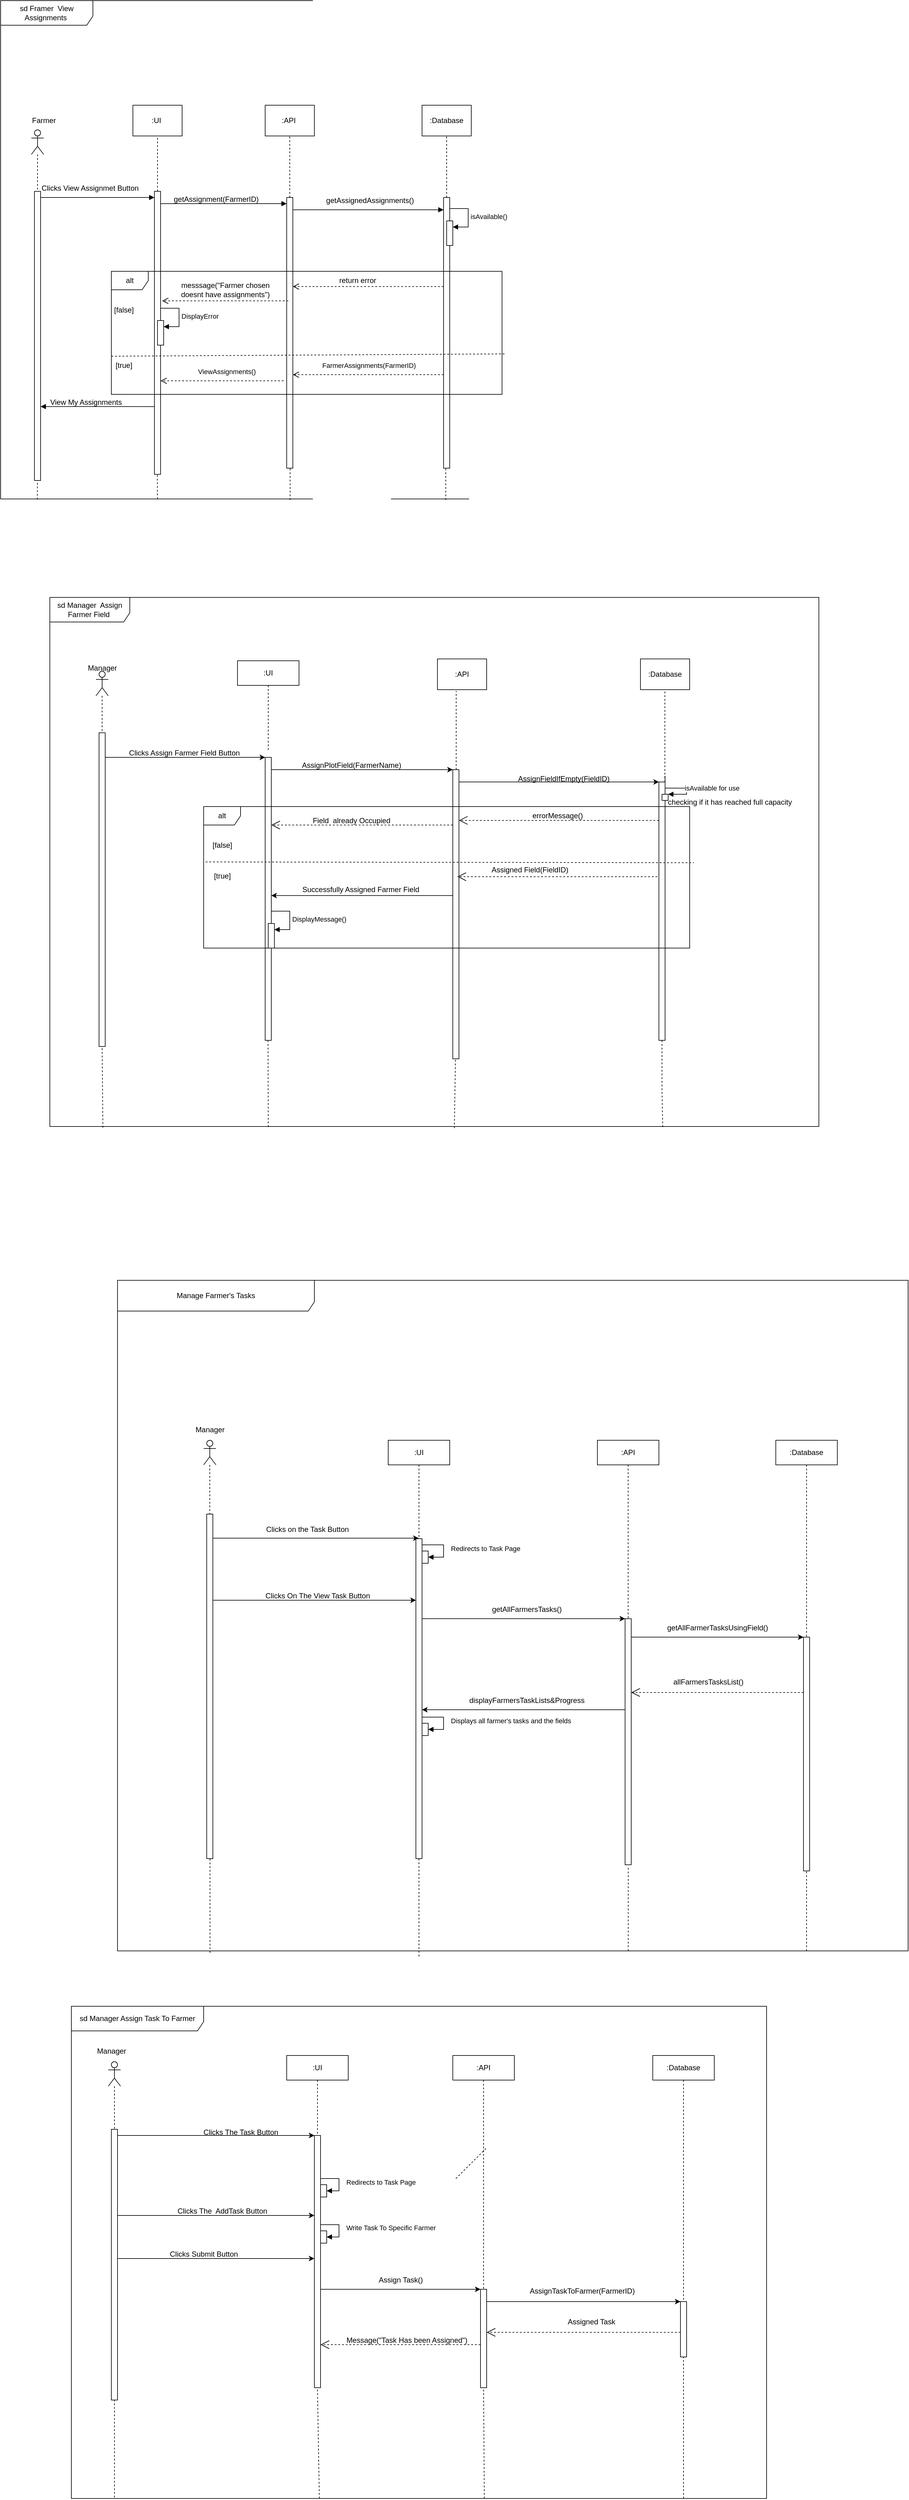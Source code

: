 <mxfile version="26.2.15">
  <diagram name="Page-1" id="K4R_wAEgrCEOFIBSe1Q1">
    <mxGraphModel dx="1392" dy="3128" grid="1" gridSize="10" guides="1" tooltips="1" connect="1" arrows="1" fold="1" page="1" pageScale="1" pageWidth="850" pageHeight="1100" math="0" shadow="0">
      <root>
        <mxCell id="0" />
        <mxCell id="1" parent="0" />
        <mxCell id="eMn3P1zEDU3OZznFEJhk-1" value="" style="shape=umlLifeline;perimeter=lifelinePerimeter;whiteSpace=wrap;html=1;container=1;dropTarget=0;collapsible=0;recursiveResize=0;outlineConnect=0;portConstraint=eastwest;newEdgeStyle={&quot;curved&quot;:0,&quot;rounded&quot;:0};participant=umlActor;" vertex="1" parent="1">
          <mxGeometry x="170" y="30" width="20" height="100" as="geometry" />
        </mxCell>
        <mxCell id="eMn3P1zEDU3OZznFEJhk-2" value="" style="html=1;points=[[0,0,0,0,5],[0,1,0,0,-5],[1,0,0,0,5],[1,1,0,0,-5]];perimeter=orthogonalPerimeter;outlineConnect=0;targetShapes=umlLifeline;portConstraint=eastwest;newEdgeStyle={&quot;curved&quot;:0,&quot;rounded&quot;:0};" vertex="1" parent="1">
          <mxGeometry x="175" y="130" width="10" height="470" as="geometry" />
        </mxCell>
        <mxCell id="eMn3P1zEDU3OZznFEJhk-3" value="" style="html=1;points=[[0,0,0,0,5],[0,1,0,0,-5],[1,0,0,0,5],[1,1,0,0,-5]];perimeter=orthogonalPerimeter;outlineConnect=0;targetShapes=umlLifeline;portConstraint=eastwest;newEdgeStyle={&quot;curved&quot;:0,&quot;rounded&quot;:0};" vertex="1" parent="1">
          <mxGeometry x="370" y="130" width="10" height="460" as="geometry" />
        </mxCell>
        <mxCell id="eMn3P1zEDU3OZznFEJhk-4" value=":UI&amp;nbsp;" style="html=1;whiteSpace=wrap;" vertex="1" parent="1">
          <mxGeometry x="335" y="-10" width="80" height="50" as="geometry" />
        </mxCell>
        <mxCell id="eMn3P1zEDU3OZznFEJhk-5" value=":API&amp;nbsp;" style="html=1;whiteSpace=wrap;" vertex="1" parent="1">
          <mxGeometry x="550" y="-10" width="80" height="50" as="geometry" />
        </mxCell>
        <mxCell id="eMn3P1zEDU3OZznFEJhk-6" value=":Database" style="html=1;whiteSpace=wrap;" vertex="1" parent="1">
          <mxGeometry x="805" y="-10" width="80" height="50" as="geometry" />
        </mxCell>
        <mxCell id="eMn3P1zEDU3OZznFEJhk-9" value="Farmer" style="text;html=1;align=center;verticalAlign=middle;resizable=0;points=[];autosize=1;strokeColor=none;fillColor=none;" vertex="1" parent="1">
          <mxGeometry x="160" width="60" height="30" as="geometry" />
        </mxCell>
        <mxCell id="eMn3P1zEDU3OZznFEJhk-12" value="" style="endArrow=block;endFill=1;html=1;edgeStyle=orthogonalEdgeStyle;align=left;verticalAlign=top;rounded=0;" edge="1" parent="1" source="eMn3P1zEDU3OZznFEJhk-2" target="eMn3P1zEDU3OZznFEJhk-3">
          <mxGeometry x="-1" relative="1" as="geometry">
            <mxPoint x="190" y="150" as="sourcePoint" />
            <mxPoint x="310" y="150" as="targetPoint" />
            <Array as="points">
              <mxPoint x="250" y="140" />
              <mxPoint x="250" y="140" />
            </Array>
          </mxGeometry>
        </mxCell>
        <mxCell id="eMn3P1zEDU3OZznFEJhk-14" value="" style="html=1;points=[[0,0,0,0,5],[0,1,0,0,-5],[1,0,0,0,5],[1,1,0,0,-5]];perimeter=orthogonalPerimeter;outlineConnect=0;targetShapes=umlLifeline;portConstraint=eastwest;newEdgeStyle={&quot;curved&quot;:0,&quot;rounded&quot;:0};" vertex="1" parent="1">
          <mxGeometry x="585" y="140" width="10" height="440" as="geometry" />
        </mxCell>
        <mxCell id="eMn3P1zEDU3OZznFEJhk-15" value="" style="html=1;points=[[0,0,0,0,5],[0,1,0,0,-5],[1,0,0,0,5],[1,1,0,0,-5]];perimeter=orthogonalPerimeter;outlineConnect=0;targetShapes=umlLifeline;portConstraint=eastwest;newEdgeStyle={&quot;curved&quot;:0,&quot;rounded&quot;:0};" vertex="1" parent="1">
          <mxGeometry x="840" y="140" width="10" height="440" as="geometry" />
        </mxCell>
        <mxCell id="eMn3P1zEDU3OZznFEJhk-16" value="Clicks View Assignmet Button" style="text;html=1;align=center;verticalAlign=middle;resizable=0;points=[];autosize=1;strokeColor=none;fillColor=none;" vertex="1" parent="1">
          <mxGeometry x="175" y="110" width="180" height="30" as="geometry" />
        </mxCell>
        <mxCell id="eMn3P1zEDU3OZznFEJhk-17" value="" style="endArrow=block;endFill=1;html=1;edgeStyle=orthogonalEdgeStyle;align=left;verticalAlign=top;rounded=0;" edge="1" parent="1" target="eMn3P1zEDU3OZznFEJhk-14">
          <mxGeometry x="-1" relative="1" as="geometry">
            <mxPoint x="380" y="130" as="sourcePoint" />
            <mxPoint x="515.0" y="150.016" as="targetPoint" />
            <Array as="points">
              <mxPoint x="380" y="150" />
            </Array>
          </mxGeometry>
        </mxCell>
        <mxCell id="eMn3P1zEDU3OZznFEJhk-18" value="getAssignment(FarmerID)" style="text;html=1;align=center;verticalAlign=middle;resizable=0;points=[];autosize=1;strokeColor=none;fillColor=none;" vertex="1" parent="1">
          <mxGeometry x="390" y="128" width="160" height="30" as="geometry" />
        </mxCell>
        <mxCell id="eMn3P1zEDU3OZznFEJhk-19" value="" style="endArrow=block;endFill=1;html=1;edgeStyle=orthogonalEdgeStyle;align=left;verticalAlign=top;rounded=0;" edge="1" parent="1">
          <mxGeometry x="-1" relative="1" as="geometry">
            <mxPoint x="595" y="140" as="sourcePoint" />
            <mxPoint x="840" y="160.0" as="targetPoint" />
            <Array as="points">
              <mxPoint x="595" y="160" />
            </Array>
          </mxGeometry>
        </mxCell>
        <mxCell id="eMn3P1zEDU3OZznFEJhk-20" value="getAssignedAssignments()" style="text;html=1;align=center;verticalAlign=middle;resizable=0;points=[];autosize=1;strokeColor=none;fillColor=none;" vertex="1" parent="1">
          <mxGeometry x="635" y="130" width="170" height="30" as="geometry" />
        </mxCell>
        <mxCell id="eMn3P1zEDU3OZznFEJhk-23" value="" style="html=1;points=[[0,0,0,0,5],[0,1,0,0,-5],[1,0,0,0,5],[1,1,0,0,-5]];perimeter=orthogonalPerimeter;outlineConnect=0;targetShapes=umlLifeline;portConstraint=eastwest;newEdgeStyle={&quot;curved&quot;:0,&quot;rounded&quot;:0};" vertex="1" parent="1">
          <mxGeometry x="845" y="178" width="10" height="40" as="geometry" />
        </mxCell>
        <mxCell id="eMn3P1zEDU3OZznFEJhk-24" value="isAvailable()" style="html=1;align=left;spacingLeft=2;endArrow=block;rounded=0;edgeStyle=orthogonalEdgeStyle;curved=0;rounded=0;" edge="1" target="eMn3P1zEDU3OZznFEJhk-23" parent="1">
          <mxGeometry relative="1" as="geometry">
            <mxPoint x="850" y="158" as="sourcePoint" />
            <Array as="points">
              <mxPoint x="880" y="188" />
            </Array>
          </mxGeometry>
        </mxCell>
        <mxCell id="eMn3P1zEDU3OZznFEJhk-26" value="sd Framer&amp;nbsp; View Assignments&amp;nbsp;" style="shape=umlFrame;whiteSpace=wrap;html=1;pointerEvents=0;width=150;height=40;" vertex="1" parent="1">
          <mxGeometry x="120" y="-180" width="930" height="810" as="geometry" />
        </mxCell>
        <mxCell id="eMn3P1zEDU3OZznFEJhk-27" value="alt" style="shape=umlFrame;whiteSpace=wrap;html=1;pointerEvents=0;" vertex="1" parent="1">
          <mxGeometry x="300" y="260" width="635" height="200" as="geometry" />
        </mxCell>
        <mxCell id="eMn3P1zEDU3OZznFEJhk-28" value="[false]" style="text;html=1;align=center;verticalAlign=middle;resizable=0;points=[];autosize=1;strokeColor=none;fillColor=none;" vertex="1" parent="1">
          <mxGeometry x="290" y="308" width="60" height="30" as="geometry" />
        </mxCell>
        <mxCell id="eMn3P1zEDU3OZznFEJhk-29" value="messsage(&quot;Farmer chosen&lt;div&gt;&amp;nbsp;doesnt have assignments&quot;)&amp;nbsp;&lt;/div&gt;" style="text;html=1;align=center;verticalAlign=middle;resizable=0;points=[];autosize=1;strokeColor=none;fillColor=none;" vertex="1" parent="1">
          <mxGeometry x="400" y="270" width="170" height="40" as="geometry" />
        </mxCell>
        <mxCell id="eMn3P1zEDU3OZznFEJhk-30" value="" style="html=1;verticalAlign=bottom;endArrow=open;dashed=1;endSize=8;curved=0;rounded=0;" edge="1" parent="1">
          <mxGeometry relative="1" as="geometry">
            <mxPoint x="587.5" y="308" as="sourcePoint" />
            <mxPoint x="382.5" y="308" as="targetPoint" />
          </mxGeometry>
        </mxCell>
        <mxCell id="eMn3P1zEDU3OZznFEJhk-31" value="" style="html=1;verticalAlign=bottom;endArrow=open;dashed=1;endSize=8;curved=0;rounded=0;" edge="1" parent="1">
          <mxGeometry relative="1" as="geometry">
            <mxPoint x="840" y="284.75" as="sourcePoint" />
            <mxPoint x="595" y="284.75" as="targetPoint" />
          </mxGeometry>
        </mxCell>
        <mxCell id="eMn3P1zEDU3OZznFEJhk-32" value="return error" style="text;html=1;align=center;verticalAlign=middle;resizable=0;points=[];autosize=1;strokeColor=none;fillColor=none;" vertex="1" parent="1">
          <mxGeometry x="660" y="260" width="80" height="30" as="geometry" />
        </mxCell>
        <mxCell id="eMn3P1zEDU3OZznFEJhk-33" value="" style="html=1;points=[[0,0,0,0,5],[0,1,0,0,-5],[1,0,0,0,5],[1,1,0,0,-5]];perimeter=orthogonalPerimeter;outlineConnect=0;targetShapes=umlLifeline;portConstraint=eastwest;newEdgeStyle={&quot;curved&quot;:0,&quot;rounded&quot;:0};" vertex="1" parent="1">
          <mxGeometry x="375" y="340" width="10" height="40" as="geometry" />
        </mxCell>
        <mxCell id="eMn3P1zEDU3OZznFEJhk-34" value="DisplayError" style="html=1;align=left;spacingLeft=2;endArrow=block;rounded=0;edgeStyle=orthogonalEdgeStyle;curved=0;rounded=0;" edge="1" target="eMn3P1zEDU3OZznFEJhk-33" parent="1">
          <mxGeometry relative="1" as="geometry">
            <mxPoint x="380" y="320" as="sourcePoint" />
            <Array as="points">
              <mxPoint x="410" y="350" />
            </Array>
          </mxGeometry>
        </mxCell>
        <mxCell id="eMn3P1zEDU3OZznFEJhk-36" value="[true]" style="text;html=1;align=center;verticalAlign=middle;resizable=0;points=[];autosize=1;strokeColor=none;fillColor=none;" vertex="1" parent="1">
          <mxGeometry x="295" y="398" width="50" height="30" as="geometry" />
        </mxCell>
        <mxCell id="eMn3P1zEDU3OZznFEJhk-37" value="" style="html=1;verticalAlign=bottom;endArrow=open;dashed=1;endSize=8;curved=0;rounded=0;" edge="1" parent="1">
          <mxGeometry relative="1" as="geometry">
            <mxPoint x="840" y="428" as="sourcePoint" />
            <mxPoint x="595" y="428" as="targetPoint" />
          </mxGeometry>
        </mxCell>
        <mxCell id="eMn3P1zEDU3OZznFEJhk-38" value="FarmerAssignments(FarmerID)&amp;nbsp;" style="edgeLabel;html=1;align=center;verticalAlign=middle;resizable=0;points=[];" vertex="1" connectable="0" parent="eMn3P1zEDU3OZznFEJhk-37">
          <mxGeometry x="0.292" y="-3" relative="1" as="geometry">
            <mxPoint x="38" y="-12" as="offset" />
          </mxGeometry>
        </mxCell>
        <mxCell id="eMn3P1zEDU3OZznFEJhk-39" value="" style="html=1;verticalAlign=bottom;endArrow=open;dashed=1;endSize=8;curved=0;rounded=0;" edge="1" parent="1">
          <mxGeometry relative="1" as="geometry">
            <mxPoint x="580" y="438" as="sourcePoint" />
            <mxPoint x="380" y="438" as="targetPoint" />
          </mxGeometry>
        </mxCell>
        <mxCell id="eMn3P1zEDU3OZznFEJhk-40" value="ViewAssignments()&amp;nbsp;" style="edgeLabel;html=1;align=center;verticalAlign=middle;resizable=0;points=[];" vertex="1" connectable="0" parent="eMn3P1zEDU3OZznFEJhk-39">
          <mxGeometry x="0.292" y="-3" relative="1" as="geometry">
            <mxPoint x="38" y="-12" as="offset" />
          </mxGeometry>
        </mxCell>
        <mxCell id="eMn3P1zEDU3OZznFEJhk-42" value="" style="endArrow=block;endFill=1;html=1;edgeStyle=orthogonalEdgeStyle;align=left;verticalAlign=top;rounded=0;" edge="1" parent="1">
          <mxGeometry x="-1" relative="1" as="geometry">
            <mxPoint x="370" y="479.82" as="sourcePoint" />
            <mxPoint x="185" y="479.82" as="targetPoint" />
            <Array as="points">
              <mxPoint x="250" y="479.82" />
              <mxPoint x="250" y="479.82" />
            </Array>
          </mxGeometry>
        </mxCell>
        <mxCell id="eMn3P1zEDU3OZznFEJhk-44" value="View My Assignments&amp;nbsp;" style="text;html=1;align=center;verticalAlign=middle;resizable=0;points=[];autosize=1;strokeColor=none;fillColor=none;" vertex="1" parent="1">
          <mxGeometry x="190" y="458" width="140" height="30" as="geometry" />
        </mxCell>
        <mxCell id="eMn3P1zEDU3OZznFEJhk-47" value="" style="endArrow=none;dashed=1;html=1;rounded=0;entryX=0.5;entryY=1;entryDx=0;entryDy=0;" edge="1" parent="1" target="eMn3P1zEDU3OZznFEJhk-4">
          <mxGeometry width="50" height="50" relative="1" as="geometry">
            <mxPoint x="375" y="130" as="sourcePoint" />
            <mxPoint x="500" y="-60" as="targetPoint" />
          </mxGeometry>
        </mxCell>
        <mxCell id="eMn3P1zEDU3OZznFEJhk-49" value="" style="endArrow=none;dashed=1;html=1;rounded=0;entryX=0.5;entryY=1;entryDx=0;entryDy=0;" edge="1" parent="1" target="eMn3P1zEDU3OZznFEJhk-5">
          <mxGeometry width="50" height="50" relative="1" as="geometry">
            <mxPoint x="590" y="140" as="sourcePoint" />
            <mxPoint x="640" y="90" as="targetPoint" />
          </mxGeometry>
        </mxCell>
        <mxCell id="eMn3P1zEDU3OZznFEJhk-50" value="" style="endArrow=none;dashed=1;html=1;rounded=0;entryX=0.5;entryY=1;entryDx=0;entryDy=0;" edge="1" parent="1" target="eMn3P1zEDU3OZznFEJhk-6">
          <mxGeometry width="50" height="50" relative="1" as="geometry">
            <mxPoint x="845" y="140" as="sourcePoint" />
            <mxPoint x="900" y="90" as="targetPoint" />
          </mxGeometry>
        </mxCell>
        <mxCell id="eMn3P1zEDU3OZznFEJhk-51" value="" style="endArrow=none;dashed=1;html=1;rounded=0;exitX=0.005;exitY=0.694;exitDx=0;exitDy=0;exitPerimeter=0;entryX=1.002;entryY=0.689;entryDx=0;entryDy=0;entryPerimeter=0;" edge="1" parent="1">
          <mxGeometry width="50" height="50" relative="1" as="geometry">
            <mxPoint x="299.995" y="398.0" as="sourcePoint" />
            <mxPoint x="941.27" y="394.2" as="targetPoint" />
          </mxGeometry>
        </mxCell>
        <mxCell id="eMn3P1zEDU3OZznFEJhk-55" value="" style="endArrow=none;dashed=1;html=1;rounded=0;exitX=0.064;exitY=1.001;exitDx=0;exitDy=0;exitPerimeter=0;" edge="1" parent="1" source="eMn3P1zEDU3OZznFEJhk-26">
          <mxGeometry width="50" height="50" relative="1" as="geometry">
            <mxPoint x="130" y="650" as="sourcePoint" />
            <mxPoint x="180" y="600" as="targetPoint" />
          </mxGeometry>
        </mxCell>
        <mxCell id="eMn3P1zEDU3OZznFEJhk-56" value="" style="endArrow=none;dashed=1;html=1;rounded=0;exitX=0.274;exitY=1;exitDx=0;exitDy=0;exitPerimeter=0;" edge="1" parent="1" source="eMn3P1zEDU3OZznFEJhk-26" target="eMn3P1zEDU3OZznFEJhk-3">
          <mxGeometry width="50" height="50" relative="1" as="geometry">
            <mxPoint x="190" y="641" as="sourcePoint" />
            <mxPoint x="190" y="610" as="targetPoint" />
          </mxGeometry>
        </mxCell>
        <mxCell id="eMn3P1zEDU3OZznFEJhk-57" value="" style="endArrow=none;dashed=1;html=1;rounded=0;exitX=0.506;exitY=1.002;exitDx=0;exitDy=0;exitPerimeter=0;" edge="1" parent="1" source="eMn3P1zEDU3OZznFEJhk-26" target="eMn3P1zEDU3OZznFEJhk-14">
          <mxGeometry width="50" height="50" relative="1" as="geometry">
            <mxPoint x="570" y="680" as="sourcePoint" />
            <mxPoint x="200" y="620" as="targetPoint" />
          </mxGeometry>
        </mxCell>
        <mxCell id="eMn3P1zEDU3OZznFEJhk-58" value="" style="endArrow=none;dashed=1;html=1;rounded=0;exitX=0.778;exitY=1.002;exitDx=0;exitDy=0;exitPerimeter=0;" edge="1" parent="1" source="eMn3P1zEDU3OZznFEJhk-26" target="eMn3P1zEDU3OZznFEJhk-15">
          <mxGeometry width="50" height="50" relative="1" as="geometry">
            <mxPoint x="850" y="640" as="sourcePoint" />
            <mxPoint x="850" y="580" as="targetPoint" />
          </mxGeometry>
        </mxCell>
        <mxCell id="eMn3P1zEDU3OZznFEJhk-60" value="sd Manager&amp;nbsp; Assign Farmer Field&amp;nbsp;" style="shape=umlFrame;whiteSpace=wrap;html=1;pointerEvents=0;width=130;height=40;" vertex="1" parent="1">
          <mxGeometry x="200" y="790" width="1250" height="860" as="geometry" />
        </mxCell>
        <mxCell id="eMn3P1zEDU3OZznFEJhk-61" value="" style="shape=umlLifeline;perimeter=lifelinePerimeter;whiteSpace=wrap;html=1;container=1;dropTarget=0;collapsible=0;recursiveResize=0;outlineConnect=0;portConstraint=eastwest;newEdgeStyle={&quot;curved&quot;:0,&quot;rounded&quot;:0};participant=umlActor;" vertex="1" parent="1">
          <mxGeometry x="275" y="910" width="20" height="100" as="geometry" />
        </mxCell>
        <mxCell id="eMn3P1zEDU3OZznFEJhk-62" value="" style="html=1;points=[[0,0,0,0,5],[0,1,0,0,-5],[1,0,0,0,5],[1,1,0,0,-5]];perimeter=orthogonalPerimeter;outlineConnect=0;targetShapes=umlLifeline;portConstraint=eastwest;newEdgeStyle={&quot;curved&quot;:0,&quot;rounded&quot;:0};" vertex="1" parent="1">
          <mxGeometry x="280" y="1010" width="10" height="510" as="geometry" />
        </mxCell>
        <mxCell id="eMn3P1zEDU3OZznFEJhk-64" value=":API" style="html=1;whiteSpace=wrap;" vertex="1" parent="1">
          <mxGeometry x="830" y="890" width="80" height="50" as="geometry" />
        </mxCell>
        <mxCell id="eMn3P1zEDU3OZznFEJhk-65" value=":Database" style="html=1;whiteSpace=wrap;" vertex="1" parent="1">
          <mxGeometry x="1160" y="890" width="80" height="50" as="geometry" />
        </mxCell>
        <mxCell id="eMn3P1zEDU3OZznFEJhk-67" value="" style="html=1;points=[[0,0,0,0,5],[0,1,0,0,-5],[1,0,0,0,5],[1,1,0,0,-5]];perimeter=orthogonalPerimeter;outlineConnect=0;targetShapes=umlLifeline;portConstraint=eastwest;newEdgeStyle={&quot;curved&quot;:0,&quot;rounded&quot;:0};" vertex="1" parent="1">
          <mxGeometry x="550" y="1050" width="10" height="460" as="geometry" />
        </mxCell>
        <mxCell id="eMn3P1zEDU3OZznFEJhk-68" value="" style="html=1;points=[[0,0,0,0,5],[0,1,0,0,-5],[1,0,0,0,5],[1,1,0,0,-5]];perimeter=orthogonalPerimeter;outlineConnect=0;targetShapes=umlLifeline;portConstraint=eastwest;newEdgeStyle={&quot;curved&quot;:0,&quot;rounded&quot;:0};" vertex="1" parent="1">
          <mxGeometry x="855" y="1070" width="10" height="470" as="geometry" />
        </mxCell>
        <mxCell id="eMn3P1zEDU3OZznFEJhk-69" value="" style="html=1;points=[[0,0,0,0,5],[0,1,0,0,-5],[1,0,0,0,5],[1,1,0,0,-5]];perimeter=orthogonalPerimeter;outlineConnect=0;targetShapes=umlLifeline;portConstraint=eastwest;newEdgeStyle={&quot;curved&quot;:0,&quot;rounded&quot;:0};" vertex="1" parent="1">
          <mxGeometry x="1190" y="1090" width="10" height="420" as="geometry" />
        </mxCell>
        <mxCell id="eMn3P1zEDU3OZznFEJhk-70" value="Manager" style="text;html=1;align=center;verticalAlign=middle;resizable=0;points=[];autosize=1;strokeColor=none;fillColor=none;" vertex="1" parent="1">
          <mxGeometry x="250" y="890" width="70" height="30" as="geometry" />
        </mxCell>
        <mxCell id="eMn3P1zEDU3OZznFEJhk-75" value="" style="endArrow=classic;html=1;rounded=0;" edge="1" parent="1">
          <mxGeometry width="50" height="50" relative="1" as="geometry">
            <mxPoint x="290" y="1050" as="sourcePoint" />
            <mxPoint x="550" y="1050" as="targetPoint" />
          </mxGeometry>
        </mxCell>
        <mxCell id="eMn3P1zEDU3OZznFEJhk-76" value="Clicks Assign Farmer Field Button&amp;nbsp;" style="text;html=1;align=center;verticalAlign=middle;resizable=0;points=[];autosize=1;strokeColor=none;fillColor=none;" vertex="1" parent="1">
          <mxGeometry x="315" y="1028" width="210" height="30" as="geometry" />
        </mxCell>
        <mxCell id="eMn3P1zEDU3OZznFEJhk-79" value="" style="endArrow=classic;html=1;rounded=0;" edge="1" parent="1" target="eMn3P1zEDU3OZznFEJhk-68">
          <mxGeometry width="50" height="50" relative="1" as="geometry">
            <mxPoint x="560" y="1070" as="sourcePoint" />
            <mxPoint x="820" y="1070" as="targetPoint" />
          </mxGeometry>
        </mxCell>
        <mxCell id="eMn3P1zEDU3OZznFEJhk-80" value="" style="endArrow=classic;html=1;rounded=0;" edge="1" parent="1" target="eMn3P1zEDU3OZznFEJhk-69">
          <mxGeometry width="50" height="50" relative="1" as="geometry">
            <mxPoint x="865" y="1090" as="sourcePoint" />
            <mxPoint x="1160" y="1090" as="targetPoint" />
          </mxGeometry>
        </mxCell>
        <mxCell id="eMn3P1zEDU3OZznFEJhk-81" value="AssignPlotField(FarmerName)" style="text;html=1;align=center;verticalAlign=middle;resizable=0;points=[];autosize=1;strokeColor=none;fillColor=none;" vertex="1" parent="1">
          <mxGeometry x="600" y="1048" width="180" height="30" as="geometry" />
        </mxCell>
        <mxCell id="eMn3P1zEDU3OZznFEJhk-82" value="AssignFieldIfEmpty(FieldID)" style="text;html=1;align=center;verticalAlign=middle;resizable=0;points=[];autosize=1;strokeColor=none;fillColor=none;" vertex="1" parent="1">
          <mxGeometry x="950" y="1070" width="170" height="30" as="geometry" />
        </mxCell>
        <mxCell id="eMn3P1zEDU3OZznFEJhk-83" value="" style="html=1;points=[[0,0,0,0,5],[0,1,0,0,-5],[1,0,0,0,5],[1,1,0,0,-5]];perimeter=orthogonalPerimeter;outlineConnect=0;targetShapes=umlLifeline;portConstraint=eastwest;newEdgeStyle={&quot;curved&quot;:0,&quot;rounded&quot;:0};" vertex="1" parent="1">
          <mxGeometry x="1195" y="1110" width="10" height="10" as="geometry" />
        </mxCell>
        <mxCell id="eMn3P1zEDU3OZznFEJhk-84" value="isAvailable for use" style="html=1;align=left;spacingLeft=2;endArrow=block;rounded=0;edgeStyle=orthogonalEdgeStyle;curved=0;rounded=0;" edge="1" target="eMn3P1zEDU3OZznFEJhk-83" parent="1">
          <mxGeometry relative="1" as="geometry">
            <mxPoint x="1200" y="1080" as="sourcePoint" />
            <Array as="points">
              <mxPoint x="1200" y="1100" />
              <mxPoint x="1235" y="1100" />
              <mxPoint x="1235" y="1110" />
            </Array>
          </mxGeometry>
        </mxCell>
        <mxCell id="eMn3P1zEDU3OZznFEJhk-86" value="" style="endArrow=open;endSize=12;dashed=1;html=1;rounded=0;" edge="1" parent="1">
          <mxGeometry width="160" relative="1" as="geometry">
            <mxPoint x="1190" y="1152.47" as="sourcePoint" />
            <mxPoint x="865" y="1152.47" as="targetPoint" />
          </mxGeometry>
        </mxCell>
        <mxCell id="eMn3P1zEDU3OZznFEJhk-87" value="errorMessage()" style="text;html=1;align=center;verticalAlign=middle;resizable=0;points=[];autosize=1;strokeColor=none;fillColor=none;" vertex="1" parent="1">
          <mxGeometry x="970" y="1130" width="110" height="30" as="geometry" />
        </mxCell>
        <mxCell id="eMn3P1zEDU3OZznFEJhk-88" value="" style="endArrow=open;endSize=12;dashed=1;html=1;rounded=0;" edge="1" parent="1">
          <mxGeometry width="160" relative="1" as="geometry">
            <mxPoint x="855" y="1160" as="sourcePoint" />
            <mxPoint x="560" y="1160" as="targetPoint" />
          </mxGeometry>
        </mxCell>
        <mxCell id="eMn3P1zEDU3OZznFEJhk-91" value="Field&amp;nbsp; already Occupied" style="text;html=1;align=center;verticalAlign=middle;resizable=0;points=[];autosize=1;strokeColor=none;fillColor=none;" vertex="1" parent="1">
          <mxGeometry x="615" y="1138" width="150" height="30" as="geometry" />
        </mxCell>
        <mxCell id="eMn3P1zEDU3OZznFEJhk-95" value="alt" style="shape=umlFrame;whiteSpace=wrap;html=1;pointerEvents=0;" vertex="1" parent="1">
          <mxGeometry x="450" y="1130" width="790" height="230" as="geometry" />
        </mxCell>
        <mxCell id="eMn3P1zEDU3OZznFEJhk-96" value="[false]" style="text;html=1;align=center;verticalAlign=middle;resizable=0;points=[];autosize=1;strokeColor=none;fillColor=none;" vertex="1" parent="1">
          <mxGeometry x="450" y="1178" width="60" height="30" as="geometry" />
        </mxCell>
        <mxCell id="eMn3P1zEDU3OZznFEJhk-97" value="" style="endArrow=none;dashed=1;html=1;rounded=0;exitX=0;exitY=0.288;exitDx=0;exitDy=0;exitPerimeter=0;" edge="1" parent="1">
          <mxGeometry width="50" height="50" relative="1" as="geometry">
            <mxPoint x="453.29" y="1220.0" as="sourcePoint" />
            <mxPoint x="1246.71" y="1221.268" as="targetPoint" />
          </mxGeometry>
        </mxCell>
        <mxCell id="eMn3P1zEDU3OZznFEJhk-98" value="[true]" style="text;html=1;align=center;verticalAlign=middle;resizable=0;points=[];autosize=1;strokeColor=none;fillColor=none;" vertex="1" parent="1">
          <mxGeometry x="455" y="1228" width="50" height="30" as="geometry" />
        </mxCell>
        <mxCell id="eMn3P1zEDU3OZznFEJhk-99" value="" style="endArrow=open;endSize=12;dashed=1;html=1;rounded=0;" edge="1" parent="1">
          <mxGeometry width="160" relative="1" as="geometry">
            <mxPoint x="1187.5" y="1244" as="sourcePoint" />
            <mxPoint x="862.5" y="1244" as="targetPoint" />
          </mxGeometry>
        </mxCell>
        <mxCell id="eMn3P1zEDU3OZznFEJhk-100" value="Assigned Field(FieldID)" style="text;html=1;align=center;verticalAlign=middle;resizable=0;points=[];autosize=1;strokeColor=none;fillColor=none;" vertex="1" parent="1">
          <mxGeometry x="905" y="1218" width="150" height="30" as="geometry" />
        </mxCell>
        <mxCell id="eMn3P1zEDU3OZznFEJhk-105" value="" style="endArrow=none;dashed=1;html=1;rounded=0;exitX=0.069;exitY=1.002;exitDx=0;exitDy=0;exitPerimeter=0;" edge="1" parent="1" source="eMn3P1zEDU3OZznFEJhk-60">
          <mxGeometry width="50" height="50" relative="1" as="geometry">
            <mxPoint x="235" y="1570" as="sourcePoint" />
            <mxPoint x="285" y="1520" as="targetPoint" />
          </mxGeometry>
        </mxCell>
        <mxCell id="eMn3P1zEDU3OZznFEJhk-106" value="" style="endArrow=none;dashed=1;html=1;rounded=0;entryX=0;entryY=1;entryDx=0;entryDy=-5;entryPerimeter=0;exitX=0.284;exitY=1.001;exitDx=0;exitDy=0;exitPerimeter=0;" edge="1" parent="1" source="eMn3P1zEDU3OZznFEJhk-60">
          <mxGeometry width="50" height="50" relative="1" as="geometry">
            <mxPoint x="555" y="1640" as="sourcePoint" />
            <mxPoint x="554.66" y="1510" as="targetPoint" />
          </mxGeometry>
        </mxCell>
        <mxCell id="eMn3P1zEDU3OZznFEJhk-107" value="" style="endArrow=none;dashed=1;html=1;rounded=0;exitX=0.526;exitY=1.003;exitDx=0;exitDy=0;exitPerimeter=0;entryX=0.433;entryY=0.997;entryDx=0;entryDy=0;entryPerimeter=0;" edge="1" parent="1" source="eMn3P1zEDU3OZznFEJhk-60" target="eMn3P1zEDU3OZznFEJhk-68">
          <mxGeometry width="50" height="50" relative="1" as="geometry">
            <mxPoint x="825" y="1600" as="sourcePoint" />
            <mxPoint x="875" y="1550" as="targetPoint" />
          </mxGeometry>
        </mxCell>
        <mxCell id="eMn3P1zEDU3OZznFEJhk-108" value="" style="endArrow=none;dashed=1;html=1;rounded=0;exitX=0.797;exitY=1.001;exitDx=0;exitDy=0;exitPerimeter=0;" edge="1" parent="1" source="eMn3P1zEDU3OZznFEJhk-60" target="eMn3P1zEDU3OZznFEJhk-69">
          <mxGeometry width="50" height="50" relative="1" as="geometry">
            <mxPoint x="1000" y="1450" as="sourcePoint" />
            <mxPoint x="1050" y="1400" as="targetPoint" />
            <Array as="points">
              <mxPoint x="1195" y="1590" />
            </Array>
          </mxGeometry>
        </mxCell>
        <mxCell id="eMn3P1zEDU3OZznFEJhk-112" value="" style="endArrow=none;dashed=1;html=1;rounded=0;entryX=0.381;entryY=1.043;entryDx=0;entryDy=0;entryPerimeter=0;" edge="1" parent="1" source="eMn3P1zEDU3OZznFEJhk-68" target="eMn3P1zEDU3OZznFEJhk-64">
          <mxGeometry width="50" height="50" relative="1" as="geometry">
            <mxPoint x="860.54" y="1040" as="sourcePoint" />
            <mxPoint x="859.46" y="940.45" as="targetPoint" />
          </mxGeometry>
        </mxCell>
        <mxCell id="eMn3P1zEDU3OZznFEJhk-113" value="" style="endArrow=none;dashed=1;html=1;rounded=0;" edge="1" parent="1" source="eMn3P1zEDU3OZznFEJhk-69" target="eMn3P1zEDU3OZznFEJhk-65">
          <mxGeometry width="50" height="50" relative="1" as="geometry">
            <mxPoint x="1170" y="1010" as="sourcePoint" />
            <mxPoint x="1220" y="960" as="targetPoint" />
          </mxGeometry>
        </mxCell>
        <mxCell id="eMn3P1zEDU3OZznFEJhk-114" value=":UI" style="shape=umlLifeline;perimeter=lifelinePerimeter;whiteSpace=wrap;html=1;container=1;dropTarget=0;collapsible=0;recursiveResize=0;outlineConnect=0;portConstraint=eastwest;newEdgeStyle={&quot;curved&quot;:0,&quot;rounded&quot;:0};" vertex="1" parent="1">
          <mxGeometry x="505" y="893" width="100" height="147" as="geometry" />
        </mxCell>
        <mxCell id="eMn3P1zEDU3OZznFEJhk-115" value="Manage Farmer&#39;s Tasks" style="shape=umlFrame;whiteSpace=wrap;html=1;pointerEvents=0;width=320;height=50;" vertex="1" parent="1">
          <mxGeometry x="310" y="1900" width="1285" height="1090" as="geometry" />
        </mxCell>
        <mxCell id="eMn3P1zEDU3OZznFEJhk-117" value="" style="html=1;points=[[0,0,0,0,5],[0,1,0,0,-5],[1,0,0,0,5],[1,1,0,0,-5]];perimeter=orthogonalPerimeter;outlineConnect=0;targetShapes=umlLifeline;portConstraint=eastwest;newEdgeStyle={&quot;curved&quot;:0,&quot;rounded&quot;:0};" vertex="1" parent="1">
          <mxGeometry x="555" y="1320" width="10" height="40" as="geometry" />
        </mxCell>
        <mxCell id="eMn3P1zEDU3OZznFEJhk-118" value="DisplayMessage()" style="html=1;align=left;spacingLeft=2;endArrow=block;rounded=0;edgeStyle=orthogonalEdgeStyle;curved=0;rounded=0;" edge="1" target="eMn3P1zEDU3OZznFEJhk-117" parent="1">
          <mxGeometry relative="1" as="geometry">
            <mxPoint x="560" y="1300" as="sourcePoint" />
            <Array as="points">
              <mxPoint x="590" y="1330" />
            </Array>
          </mxGeometry>
        </mxCell>
        <mxCell id="eMn3P1zEDU3OZznFEJhk-119" value="Successfully Assigned Farmer Field" style="text;html=1;align=center;verticalAlign=middle;resizable=0;points=[];autosize=1;strokeColor=none;fillColor=none;" vertex="1" parent="1">
          <mxGeometry x="600" y="1250" width="210" height="30" as="geometry" />
        </mxCell>
        <mxCell id="eMn3P1zEDU3OZznFEJhk-120" value="" style="endArrow=classic;html=1;rounded=0;" edge="1" parent="1" target="eMn3P1zEDU3OZznFEJhk-67">
          <mxGeometry width="50" height="50" relative="1" as="geometry">
            <mxPoint x="855" y="1274.62" as="sourcePoint" />
            <mxPoint x="595" y="1274.62" as="targetPoint" />
            <Array as="points">
              <mxPoint x="725" y="1274.62" />
            </Array>
          </mxGeometry>
        </mxCell>
        <mxCell id="eMn3P1zEDU3OZznFEJhk-121" value="checking if it has reached full capacity" style="text;html=1;align=center;verticalAlign=middle;resizable=0;points=[];autosize=1;strokeColor=none;fillColor=none;" vertex="1" parent="1">
          <mxGeometry x="1195" y="1108" width="220" height="30" as="geometry" />
        </mxCell>
        <mxCell id="eMn3P1zEDU3OZznFEJhk-123" value="" style="shape=umlLifeline;perimeter=lifelinePerimeter;whiteSpace=wrap;html=1;container=1;dropTarget=0;collapsible=0;recursiveResize=0;outlineConnect=0;portConstraint=eastwest;newEdgeStyle={&quot;curved&quot;:0,&quot;rounded&quot;:0};participant=umlActor;" vertex="1" parent="1">
          <mxGeometry x="450" y="2160" width="20" height="120" as="geometry" />
        </mxCell>
        <mxCell id="eMn3P1zEDU3OZznFEJhk-124" value=":UI" style="shape=umlLifeline;perimeter=lifelinePerimeter;whiteSpace=wrap;html=1;container=1;dropTarget=0;collapsible=0;recursiveResize=0;outlineConnect=0;portConstraint=eastwest;newEdgeStyle={&quot;curved&quot;:0,&quot;rounded&quot;:0};" vertex="1" parent="1">
          <mxGeometry x="750" y="2160" width="100" height="680" as="geometry" />
        </mxCell>
        <mxCell id="eMn3P1zEDU3OZznFEJhk-129" value="" style="html=1;points=[[0,0,0,0,5],[0,1,0,0,-5],[1,0,0,0,5],[1,1,0,0,-5]];perimeter=orthogonalPerimeter;outlineConnect=0;targetShapes=umlLifeline;portConstraint=eastwest;newEdgeStyle={&quot;curved&quot;:0,&quot;rounded&quot;:0};" vertex="1" parent="eMn3P1zEDU3OZznFEJhk-124">
          <mxGeometry x="45" y="160" width="10" height="520" as="geometry" />
        </mxCell>
        <mxCell id="eMn3P1zEDU3OZznFEJhk-142" value="" style="html=1;points=[[0,0,0,0,5],[0,1,0,0,-5],[1,0,0,0,5],[1,1,0,0,-5]];perimeter=orthogonalPerimeter;outlineConnect=0;targetShapes=umlLifeline;portConstraint=eastwest;newEdgeStyle={&quot;curved&quot;:0,&quot;rounded&quot;:0};" vertex="1" parent="eMn3P1zEDU3OZznFEJhk-124">
          <mxGeometry x="55" y="180" width="10" height="20" as="geometry" />
        </mxCell>
        <mxCell id="eMn3P1zEDU3OZznFEJhk-156" value="" style="html=1;points=[[0,0,0,0,5],[0,1,0,0,-5],[1,0,0,0,5],[1,1,0,0,-5]];perimeter=orthogonalPerimeter;outlineConnect=0;targetShapes=umlLifeline;portConstraint=eastwest;newEdgeStyle={&quot;curved&quot;:0,&quot;rounded&quot;:0};" vertex="1" parent="eMn3P1zEDU3OZznFEJhk-124">
          <mxGeometry x="55" y="460" width="10" height="20" as="geometry" />
        </mxCell>
        <mxCell id="eMn3P1zEDU3OZznFEJhk-125" value=":API" style="shape=umlLifeline;perimeter=lifelinePerimeter;whiteSpace=wrap;html=1;container=1;dropTarget=0;collapsible=0;recursiveResize=0;outlineConnect=0;portConstraint=eastwest;newEdgeStyle={&quot;curved&quot;:0,&quot;rounded&quot;:0};" vertex="1" parent="1">
          <mxGeometry x="1090" y="2160" width="100" height="690" as="geometry" />
        </mxCell>
        <mxCell id="eMn3P1zEDU3OZznFEJhk-130" value="" style="html=1;points=[[0,0,0,0,5],[0,1,0,0,-5],[1,0,0,0,5],[1,1,0,0,-5]];perimeter=orthogonalPerimeter;outlineConnect=0;targetShapes=umlLifeline;portConstraint=eastwest;newEdgeStyle={&quot;curved&quot;:0,&quot;rounded&quot;:0};" vertex="1" parent="eMn3P1zEDU3OZznFEJhk-125">
          <mxGeometry x="45" y="290" width="10" height="400" as="geometry" />
        </mxCell>
        <mxCell id="eMn3P1zEDU3OZznFEJhk-126" value=":Database" style="shape=umlLifeline;perimeter=lifelinePerimeter;whiteSpace=wrap;html=1;container=1;dropTarget=0;collapsible=0;recursiveResize=0;outlineConnect=0;portConstraint=eastwest;newEdgeStyle={&quot;curved&quot;:0,&quot;rounded&quot;:0};" vertex="1" parent="1">
          <mxGeometry x="1380" y="2160" width="100" height="320" as="geometry" />
        </mxCell>
        <mxCell id="eMn3P1zEDU3OZznFEJhk-127" value="" style="html=1;points=[[0,0,0,0,5],[0,1,0,0,-5],[1,0,0,0,5],[1,1,0,0,-5]];perimeter=orthogonalPerimeter;outlineConnect=0;targetShapes=umlLifeline;portConstraint=eastwest;newEdgeStyle={&quot;curved&quot;:0,&quot;rounded&quot;:0};" vertex="1" parent="1">
          <mxGeometry x="455" y="2280" width="10" height="560" as="geometry" />
        </mxCell>
        <mxCell id="eMn3P1zEDU3OZznFEJhk-132" value="Manager" style="text;html=1;align=center;verticalAlign=middle;resizable=0;points=[];autosize=1;strokeColor=none;fillColor=none;" vertex="1" parent="1">
          <mxGeometry x="425" y="2128" width="70" height="30" as="geometry" />
        </mxCell>
        <mxCell id="eMn3P1zEDU3OZznFEJhk-137" value="" style="endArrow=classic;html=1;rounded=0;" edge="1" parent="1" target="eMn3P1zEDU3OZznFEJhk-124">
          <mxGeometry width="50" height="50" relative="1" as="geometry">
            <mxPoint x="465" y="2319.09" as="sourcePoint" />
            <mxPoint x="525" y="2316.733" as="targetPoint" />
          </mxGeometry>
        </mxCell>
        <mxCell id="eMn3P1zEDU3OZznFEJhk-131" value="" style="html=1;points=[[0,0,0,0,5],[0,1,0,0,-5],[1,0,0,0,5],[1,1,0,0,-5]];perimeter=orthogonalPerimeter;outlineConnect=0;targetShapes=umlLifeline;portConstraint=eastwest;newEdgeStyle={&quot;curved&quot;:0,&quot;rounded&quot;:0};" vertex="1" parent="1">
          <mxGeometry x="1425" y="2480" width="10" height="380" as="geometry" />
        </mxCell>
        <mxCell id="eMn3P1zEDU3OZznFEJhk-141" value="" style="endArrow=classic;html=1;rounded=0;" edge="1" parent="1">
          <mxGeometry width="50" height="50" relative="1" as="geometry">
            <mxPoint x="1145" y="2480" as="sourcePoint" />
            <mxPoint x="1425" y="2480" as="targetPoint" />
          </mxGeometry>
        </mxCell>
        <mxCell id="eMn3P1zEDU3OZznFEJhk-143" value="Redirects to Task Page" style="html=1;align=left;spacingLeft=2;endArrow=block;rounded=0;edgeStyle=orthogonalEdgeStyle;curved=0;rounded=0;" edge="1" target="eMn3P1zEDU3OZznFEJhk-142" parent="1">
          <mxGeometry x="0.018" y="8" relative="1" as="geometry">
            <mxPoint x="805" y="2330" as="sourcePoint" />
            <Array as="points">
              <mxPoint x="840" y="2330" />
              <mxPoint x="840" y="2350" />
            </Array>
            <mxPoint x="814.5" y="2400.0" as="targetPoint" />
            <mxPoint as="offset" />
          </mxGeometry>
        </mxCell>
        <mxCell id="eMn3P1zEDU3OZznFEJhk-144" value="" style="endArrow=classic;html=1;rounded=0;" edge="1" parent="1">
          <mxGeometry width="50" height="50" relative="1" as="geometry">
            <mxPoint x="805" y="2450" as="sourcePoint" />
            <mxPoint x="1135" y="2450" as="targetPoint" />
          </mxGeometry>
        </mxCell>
        <mxCell id="eMn3P1zEDU3OZznFEJhk-146" value="Clicks on the Task Button&amp;nbsp;" style="text;html=1;align=center;verticalAlign=middle;resizable=0;points=[];autosize=1;strokeColor=none;fillColor=none;" vertex="1" parent="1">
          <mxGeometry x="540" y="2290" width="160" height="30" as="geometry" />
        </mxCell>
        <mxCell id="eMn3P1zEDU3OZznFEJhk-147" value="" style="endArrow=classic;html=1;rounded=0;" edge="1" parent="1">
          <mxGeometry width="50" height="50" relative="1" as="geometry">
            <mxPoint x="465" y="2420" as="sourcePoint" />
            <mxPoint x="795" y="2420" as="targetPoint" />
          </mxGeometry>
        </mxCell>
        <mxCell id="eMn3P1zEDU3OZznFEJhk-148" value="Clicks On The View Task Button" style="text;html=1;align=center;verticalAlign=middle;resizable=0;points=[];autosize=1;strokeColor=none;fillColor=none;" vertex="1" parent="1">
          <mxGeometry x="540" y="2398" width="190" height="30" as="geometry" />
        </mxCell>
        <mxCell id="eMn3P1zEDU3OZznFEJhk-149" value="getAllFarmersTasks()" style="text;html=1;align=center;verticalAlign=middle;resizable=0;points=[];autosize=1;strokeColor=none;fillColor=none;" vertex="1" parent="1">
          <mxGeometry x="905" y="2420" width="140" height="30" as="geometry" />
        </mxCell>
        <mxCell id="eMn3P1zEDU3OZznFEJhk-150" value="getAllFarmerTasksUsingField()" style="text;html=1;align=center;verticalAlign=middle;resizable=0;points=[];autosize=1;strokeColor=none;fillColor=none;" vertex="1" parent="1">
          <mxGeometry x="1190" y="2450" width="190" height="30" as="geometry" />
        </mxCell>
        <mxCell id="eMn3P1zEDU3OZznFEJhk-151" value="" style="endArrow=open;endSize=12;dashed=1;html=1;rounded=0;" edge="1" parent="1" target="eMn3P1zEDU3OZznFEJhk-130">
          <mxGeometry width="160" relative="1" as="geometry">
            <mxPoint x="1425" y="2570" as="sourcePoint" />
            <mxPoint x="1265" y="2570" as="targetPoint" />
          </mxGeometry>
        </mxCell>
        <mxCell id="eMn3P1zEDU3OZznFEJhk-152" value="allFarmersTasksList()" style="text;html=1;align=center;verticalAlign=middle;resizable=0;points=[];autosize=1;strokeColor=none;fillColor=none;" vertex="1" parent="1">
          <mxGeometry x="1200" y="2538" width="140" height="30" as="geometry" />
        </mxCell>
        <mxCell id="eMn3P1zEDU3OZznFEJhk-154" value="displayFarmersTaskLists&amp;amp;Progress" style="text;html=1;align=center;verticalAlign=middle;resizable=0;points=[];autosize=1;strokeColor=none;fillColor=none;" vertex="1" parent="1">
          <mxGeometry x="870" y="2568" width="210" height="30" as="geometry" />
        </mxCell>
        <mxCell id="eMn3P1zEDU3OZznFEJhk-155" value="Displays all farmer&#39;s tasks and the fields" style="html=1;align=left;spacingLeft=2;endArrow=block;rounded=0;edgeStyle=orthogonalEdgeStyle;curved=0;rounded=0;" edge="1" parent="1">
          <mxGeometry x="0.018" y="8" relative="1" as="geometry">
            <mxPoint x="805" y="2610" as="sourcePoint" />
            <Array as="points">
              <mxPoint x="840" y="2610" />
              <mxPoint x="840" y="2630" />
            </Array>
            <mxPoint x="815" y="2630" as="targetPoint" />
            <mxPoint as="offset" />
          </mxGeometry>
        </mxCell>
        <mxCell id="eMn3P1zEDU3OZznFEJhk-157" value="" style="endArrow=classic;html=1;rounded=0;" edge="1" parent="1">
          <mxGeometry width="50" height="50" relative="1" as="geometry">
            <mxPoint x="1135" y="2598" as="sourcePoint" />
            <mxPoint x="805" y="2598" as="targetPoint" />
          </mxGeometry>
        </mxCell>
        <mxCell id="eMn3P1zEDU3OZznFEJhk-158" value="" style="endArrow=none;dashed=1;html=1;rounded=0;" edge="1" parent="1" source="eMn3P1zEDU3OZznFEJhk-124">
          <mxGeometry width="50" height="50" relative="1" as="geometry">
            <mxPoint x="960" y="2950" as="sourcePoint" />
            <mxPoint x="800" y="3000" as="targetPoint" />
            <Array as="points">
              <mxPoint x="800" y="2960" />
            </Array>
          </mxGeometry>
        </mxCell>
        <mxCell id="eMn3P1zEDU3OZznFEJhk-159" value="" style="endArrow=none;dashed=1;html=1;rounded=0;entryX=0.521;entryY=1.005;entryDx=0;entryDy=0;entryPerimeter=0;exitX=0.646;exitY=1;exitDx=0;exitDy=0;exitPerimeter=0;" edge="1" parent="1" source="eMn3P1zEDU3OZznFEJhk-115" target="eMn3P1zEDU3OZznFEJhk-130">
          <mxGeometry width="50" height="50" relative="1" as="geometry">
            <mxPoint x="1100" y="2950" as="sourcePoint" />
            <mxPoint x="1150" y="2900" as="targetPoint" />
          </mxGeometry>
        </mxCell>
        <mxCell id="eMn3P1zEDU3OZznFEJhk-160" value="" style="endArrow=none;dashed=1;html=1;rounded=0;" edge="1" parent="1">
          <mxGeometry width="50" height="50" relative="1" as="geometry">
            <mxPoint x="1430" y="2990" as="sourcePoint" />
            <mxPoint x="1430" y="2860" as="targetPoint" />
          </mxGeometry>
        </mxCell>
        <mxCell id="eMn3P1zEDU3OZznFEJhk-161" value="" style="endArrow=none;dashed=1;html=1;rounded=0;exitX=0.117;exitY=1.003;exitDx=0;exitDy=0;exitPerimeter=0;" edge="1" parent="1" source="eMn3P1zEDU3OZznFEJhk-115" target="eMn3P1zEDU3OZznFEJhk-127">
          <mxGeometry width="50" height="50" relative="1" as="geometry">
            <mxPoint x="400" y="2940" as="sourcePoint" />
            <mxPoint x="450" y="2890" as="targetPoint" />
          </mxGeometry>
        </mxCell>
        <mxCell id="eMn3P1zEDU3OZznFEJhk-162" value="sd Manager Assign Task To Farmer" style="shape=umlFrame;whiteSpace=wrap;html=1;pointerEvents=0;width=215;height=40;" vertex="1" parent="1">
          <mxGeometry x="235" y="3080" width="1130" height="800" as="geometry" />
        </mxCell>
        <mxCell id="eMn3P1zEDU3OZznFEJhk-163" value=":UI" style="shape=umlLifeline;perimeter=lifelinePerimeter;whiteSpace=wrap;html=1;container=1;dropTarget=0;collapsible=0;recursiveResize=0;outlineConnect=0;portConstraint=eastwest;newEdgeStyle={&quot;curved&quot;:0,&quot;rounded&quot;:0};" vertex="1" parent="1">
          <mxGeometry x="585" y="3160" width="100" height="130" as="geometry" />
        </mxCell>
        <mxCell id="eMn3P1zEDU3OZznFEJhk-164" value=":API" style="shape=umlLifeline;perimeter=lifelinePerimeter;whiteSpace=wrap;html=1;container=1;dropTarget=0;collapsible=0;recursiveResize=0;outlineConnect=0;portConstraint=eastwest;newEdgeStyle={&quot;curved&quot;:0,&quot;rounded&quot;:0};" vertex="1" parent="1">
          <mxGeometry x="855" y="3160" width="100" height="540" as="geometry" />
        </mxCell>
        <mxCell id="eMn3P1zEDU3OZznFEJhk-169" value="" style="html=1;points=[[0,0,0,0,5],[0,1,0,0,-5],[1,0,0,0,5],[1,1,0,0,-5]];perimeter=orthogonalPerimeter;outlineConnect=0;targetShapes=umlLifeline;portConstraint=eastwest;newEdgeStyle={&quot;curved&quot;:0,&quot;rounded&quot;:0};" vertex="1" parent="eMn3P1zEDU3OZznFEJhk-164">
          <mxGeometry x="45" y="380" width="10" height="160" as="geometry" />
        </mxCell>
        <mxCell id="eMn3P1zEDU3OZznFEJhk-165" value=":Database" style="shape=umlLifeline;perimeter=lifelinePerimeter;whiteSpace=wrap;html=1;container=1;dropTarget=0;collapsible=0;recursiveResize=0;outlineConnect=0;portConstraint=eastwest;newEdgeStyle={&quot;curved&quot;:0,&quot;rounded&quot;:0};" vertex="1" parent="1">
          <mxGeometry x="1180" y="3160" width="100" height="400" as="geometry" />
        </mxCell>
        <mxCell id="eMn3P1zEDU3OZznFEJhk-166" value="" style="shape=umlLifeline;perimeter=lifelinePerimeter;whiteSpace=wrap;html=1;container=1;dropTarget=0;collapsible=0;recursiveResize=0;outlineConnect=0;portConstraint=eastwest;newEdgeStyle={&quot;curved&quot;:0,&quot;rounded&quot;:0};participant=umlActor;" vertex="1" parent="1">
          <mxGeometry x="295" y="3170" width="20" height="120" as="geometry" />
        </mxCell>
        <mxCell id="eMn3P1zEDU3OZznFEJhk-167" value="" style="html=1;points=[[0,0,0,0,5],[0,1,0,0,-5],[1,0,0,0,5],[1,1,0,0,-5]];perimeter=orthogonalPerimeter;outlineConnect=0;targetShapes=umlLifeline;portConstraint=eastwest;newEdgeStyle={&quot;curved&quot;:0,&quot;rounded&quot;:0};" vertex="1" parent="1">
          <mxGeometry x="630" y="3290" width="10" height="310" as="geometry" />
        </mxCell>
        <mxCell id="eMn3P1zEDU3OZznFEJhk-168" value="" style="html=1;points=[[0,0,0,0,5],[0,1,0,0,-5],[1,0,0,0,5],[1,1,0,0,-5]];perimeter=orthogonalPerimeter;outlineConnect=0;targetShapes=umlLifeline;portConstraint=eastwest;newEdgeStyle={&quot;curved&quot;:0,&quot;rounded&quot;:0};" vertex="1" parent="1">
          <mxGeometry x="300" y="3280" width="10" height="440" as="geometry" />
        </mxCell>
        <mxCell id="eMn3P1zEDU3OZznFEJhk-170" value="" style="html=1;points=[[0,0,0,0,5],[0,1,0,0,-5],[1,0,0,0,5],[1,1,0,0,-5]];perimeter=orthogonalPerimeter;outlineConnect=0;targetShapes=umlLifeline;portConstraint=eastwest;newEdgeStyle={&quot;curved&quot;:0,&quot;rounded&quot;:0};" vertex="1" parent="1">
          <mxGeometry x="1225" y="3560" width="10" height="90" as="geometry" />
        </mxCell>
        <mxCell id="eMn3P1zEDU3OZznFEJhk-172" value="" style="endArrow=classic;html=1;rounded=0;" edge="1" parent="1">
          <mxGeometry width="50" height="50" relative="1" as="geometry">
            <mxPoint x="310" y="3290" as="sourcePoint" />
            <mxPoint x="630" y="3290" as="targetPoint" />
          </mxGeometry>
        </mxCell>
        <mxCell id="eMn3P1zEDU3OZznFEJhk-173" value="Manager" style="text;html=1;align=center;verticalAlign=middle;resizable=0;points=[];autosize=1;strokeColor=none;fillColor=none;" vertex="1" parent="1">
          <mxGeometry x="265" y="3138" width="70" height="30" as="geometry" />
        </mxCell>
        <mxCell id="eMn3P1zEDU3OZznFEJhk-174" value="Clicks The Task Button" style="text;html=1;align=center;verticalAlign=middle;resizable=0;points=[];autosize=1;strokeColor=none;fillColor=none;" vertex="1" parent="1">
          <mxGeometry x="435" y="3270" width="150" height="30" as="geometry" />
        </mxCell>
        <mxCell id="eMn3P1zEDU3OZznFEJhk-175" value="Redirects to Task Page" style="html=1;align=left;spacingLeft=2;endArrow=block;rounded=0;edgeStyle=orthogonalEdgeStyle;curved=0;rounded=0;" edge="1" parent="1">
          <mxGeometry x="0.018" y="8" relative="1" as="geometry">
            <mxPoint x="640" y="3360" as="sourcePoint" />
            <Array as="points">
              <mxPoint x="670" y="3360" />
              <mxPoint x="670" y="3380" />
            </Array>
            <mxPoint x="650" y="3380" as="targetPoint" />
            <mxPoint as="offset" />
          </mxGeometry>
        </mxCell>
        <mxCell id="eMn3P1zEDU3OZznFEJhk-176" value="" style="html=1;points=[[0,0,0,0,5],[0,1,0,0,-5],[1,0,0,0,5],[1,1,0,0,-5]];perimeter=orthogonalPerimeter;outlineConnect=0;targetShapes=umlLifeline;portConstraint=eastwest;newEdgeStyle={&quot;curved&quot;:0,&quot;rounded&quot;:0};" vertex="1" parent="1">
          <mxGeometry x="640" y="3370" width="10" height="20" as="geometry" />
        </mxCell>
        <mxCell id="eMn3P1zEDU3OZznFEJhk-178" value="" style="endArrow=classic;html=1;rounded=0;" edge="1" parent="1">
          <mxGeometry width="50" height="50" relative="1" as="geometry">
            <mxPoint x="310" y="3420" as="sourcePoint" />
            <mxPoint x="630" y="3420" as="targetPoint" />
          </mxGeometry>
        </mxCell>
        <mxCell id="eMn3P1zEDU3OZznFEJhk-179" value="Clicks The&amp;nbsp; AddTask Button" style="text;html=1;align=center;verticalAlign=middle;resizable=0;points=[];autosize=1;strokeColor=none;fillColor=none;" vertex="1" parent="1">
          <mxGeometry x="395" y="3398" width="170" height="30" as="geometry" />
        </mxCell>
        <mxCell id="eMn3P1zEDU3OZznFEJhk-180" value="" style="html=1;points=[[0,0,0,0,5],[0,1,0,0,-5],[1,0,0,0,5],[1,1,0,0,-5]];perimeter=orthogonalPerimeter;outlineConnect=0;targetShapes=umlLifeline;portConstraint=eastwest;newEdgeStyle={&quot;curved&quot;:0,&quot;rounded&quot;:0};" vertex="1" parent="1">
          <mxGeometry x="630" y="3290" width="10" height="410" as="geometry" />
        </mxCell>
        <mxCell id="eMn3P1zEDU3OZznFEJhk-181" value="" style="html=1;points=[[0,0,0,0,5],[0,1,0,0,-5],[1,0,0,0,5],[1,1,0,0,-5]];perimeter=orthogonalPerimeter;outlineConnect=0;targetShapes=umlLifeline;portConstraint=eastwest;newEdgeStyle={&quot;curved&quot;:0,&quot;rounded&quot;:0};" vertex="1" parent="1">
          <mxGeometry x="640" y="3445" width="10" height="20" as="geometry" />
        </mxCell>
        <mxCell id="eMn3P1zEDU3OZznFEJhk-182" value="Write Task To Specific Farmer&amp;nbsp;" style="html=1;align=left;spacingLeft=2;endArrow=block;rounded=0;edgeStyle=orthogonalEdgeStyle;curved=0;rounded=0;" edge="1" parent="1">
          <mxGeometry x="0.018" y="8" relative="1" as="geometry">
            <mxPoint x="640" y="3434.99" as="sourcePoint" />
            <Array as="points">
              <mxPoint x="670" y="3434.99" />
              <mxPoint x="670" y="3454.99" />
            </Array>
            <mxPoint x="650" y="3454.99" as="targetPoint" />
            <mxPoint as="offset" />
          </mxGeometry>
        </mxCell>
        <mxCell id="eMn3P1zEDU3OZznFEJhk-183" value="" style="endArrow=classic;html=1;rounded=0;" edge="1" parent="1">
          <mxGeometry width="50" height="50" relative="1" as="geometry">
            <mxPoint x="310" y="3490" as="sourcePoint" />
            <mxPoint x="630" y="3490" as="targetPoint" />
          </mxGeometry>
        </mxCell>
        <mxCell id="eMn3P1zEDU3OZznFEJhk-184" value="Clicks Submit Button" style="text;html=1;align=center;verticalAlign=middle;resizable=0;points=[];autosize=1;strokeColor=none;fillColor=none;" vertex="1" parent="1">
          <mxGeometry x="385" y="3468" width="130" height="30" as="geometry" />
        </mxCell>
        <mxCell id="eMn3P1zEDU3OZznFEJhk-187" value="" style="endArrow=classic;html=1;rounded=0;" edge="1" parent="1" target="eMn3P1zEDU3OZznFEJhk-169">
          <mxGeometry width="50" height="50" relative="1" as="geometry">
            <mxPoint x="640" y="3540" as="sourcePoint" />
            <mxPoint x="890" y="3540" as="targetPoint" />
          </mxGeometry>
        </mxCell>
        <mxCell id="eMn3P1zEDU3OZznFEJhk-188" value="Assign Task()" style="text;html=1;align=center;verticalAlign=middle;resizable=0;points=[];autosize=1;strokeColor=none;fillColor=none;" vertex="1" parent="1">
          <mxGeometry x="720" y="3510" width="100" height="30" as="geometry" />
        </mxCell>
        <mxCell id="eMn3P1zEDU3OZznFEJhk-189" value="" style="endArrow=classic;html=1;rounded=0;" edge="1" parent="1" target="eMn3P1zEDU3OZznFEJhk-170">
          <mxGeometry width="50" height="50" relative="1" as="geometry">
            <mxPoint x="910" y="3560" as="sourcePoint" />
            <mxPoint x="1170" y="3560" as="targetPoint" />
          </mxGeometry>
        </mxCell>
        <mxCell id="eMn3P1zEDU3OZznFEJhk-190" value="AssignTaskToFarmer(FarmerID)" style="text;html=1;align=center;verticalAlign=middle;resizable=0;points=[];autosize=1;strokeColor=none;fillColor=none;" vertex="1" parent="1">
          <mxGeometry x="970" y="3528" width="190" height="30" as="geometry" />
        </mxCell>
        <mxCell id="eMn3P1zEDU3OZznFEJhk-191" value="" style="endArrow=open;endSize=12;dashed=1;html=1;rounded=0;" edge="1" parent="1">
          <mxGeometry width="160" relative="1" as="geometry">
            <mxPoint x="1225" y="3610" as="sourcePoint" />
            <mxPoint x="910.083" y="3610" as="targetPoint" />
          </mxGeometry>
        </mxCell>
        <mxCell id="eMn3P1zEDU3OZznFEJhk-193" value="Assigned Task" style="text;html=1;align=center;verticalAlign=middle;resizable=0;points=[];autosize=1;strokeColor=none;fillColor=none;" vertex="1" parent="1">
          <mxGeometry x="1030" y="3578" width="100" height="30" as="geometry" />
        </mxCell>
        <mxCell id="eMn3P1zEDU3OZznFEJhk-195" value="" style="endArrow=open;endSize=12;dashed=1;html=1;rounded=0;" edge="1" parent="1">
          <mxGeometry width="160" relative="1" as="geometry">
            <mxPoint x="899.92" y="3630" as="sourcePoint" />
            <mxPoint x="640" y="3630" as="targetPoint" />
          </mxGeometry>
        </mxCell>
        <mxCell id="eMn3P1zEDU3OZznFEJhk-196" value="Message(&quot;Task Has been Assigned&quot;)" style="text;html=1;align=center;verticalAlign=middle;resizable=0;points=[];autosize=1;strokeColor=none;fillColor=none;" vertex="1" parent="1">
          <mxGeometry x="670" y="3608" width="220" height="30" as="geometry" />
        </mxCell>
        <mxCell id="eMn3P1zEDU3OZznFEJhk-197" value="" style="endArrow=none;dashed=1;html=1;rounded=0;" edge="1" parent="1">
          <mxGeometry width="50" height="50" relative="1" as="geometry">
            <mxPoint x="860" y="3360" as="sourcePoint" />
            <mxPoint x="910" y="3310" as="targetPoint" />
          </mxGeometry>
        </mxCell>
        <mxCell id="eMn3P1zEDU3OZznFEJhk-198" value="" style="endArrow=none;dashed=1;html=1;rounded=0;" edge="1" parent="1">
          <mxGeometry width="50" height="50" relative="1" as="geometry">
            <mxPoint x="638.06" y="3880" as="sourcePoint" />
            <mxPoint x="635" y="3700" as="targetPoint" />
          </mxGeometry>
        </mxCell>
        <mxCell id="eMn3P1zEDU3OZznFEJhk-199" value="" style="endArrow=none;dashed=1;html=1;rounded=0;exitX=0.594;exitY=1;exitDx=0;exitDy=0;exitPerimeter=0;" edge="1" parent="1" source="eMn3P1zEDU3OZznFEJhk-162">
          <mxGeometry width="50" height="50" relative="1" as="geometry">
            <mxPoint x="905" y="3890" as="sourcePoint" />
            <mxPoint x="905" y="3700" as="targetPoint" />
            <Array as="points" />
          </mxGeometry>
        </mxCell>
        <mxCell id="eMn3P1zEDU3OZznFEJhk-200" value="" style="endArrow=none;dashed=1;html=1;rounded=0;" edge="1" parent="1">
          <mxGeometry width="50" height="50" relative="1" as="geometry">
            <mxPoint x="1230" y="3880" as="sourcePoint" />
            <mxPoint x="1230" y="3650" as="targetPoint" />
            <Array as="points" />
          </mxGeometry>
        </mxCell>
        <mxCell id="eMn3P1zEDU3OZznFEJhk-201" value="" style="endArrow=none;dashed=1;html=1;rounded=0;exitX=0.062;exitY=0.998;exitDx=0;exitDy=0;exitPerimeter=0;" edge="1" parent="1" source="eMn3P1zEDU3OZznFEJhk-162" target="eMn3P1zEDU3OZznFEJhk-168">
          <mxGeometry width="50" height="50" relative="1" as="geometry">
            <mxPoint x="305" y="3850" as="sourcePoint" />
            <mxPoint x="330" y="3790" as="targetPoint" />
          </mxGeometry>
        </mxCell>
      </root>
    </mxGraphModel>
  </diagram>
</mxfile>
